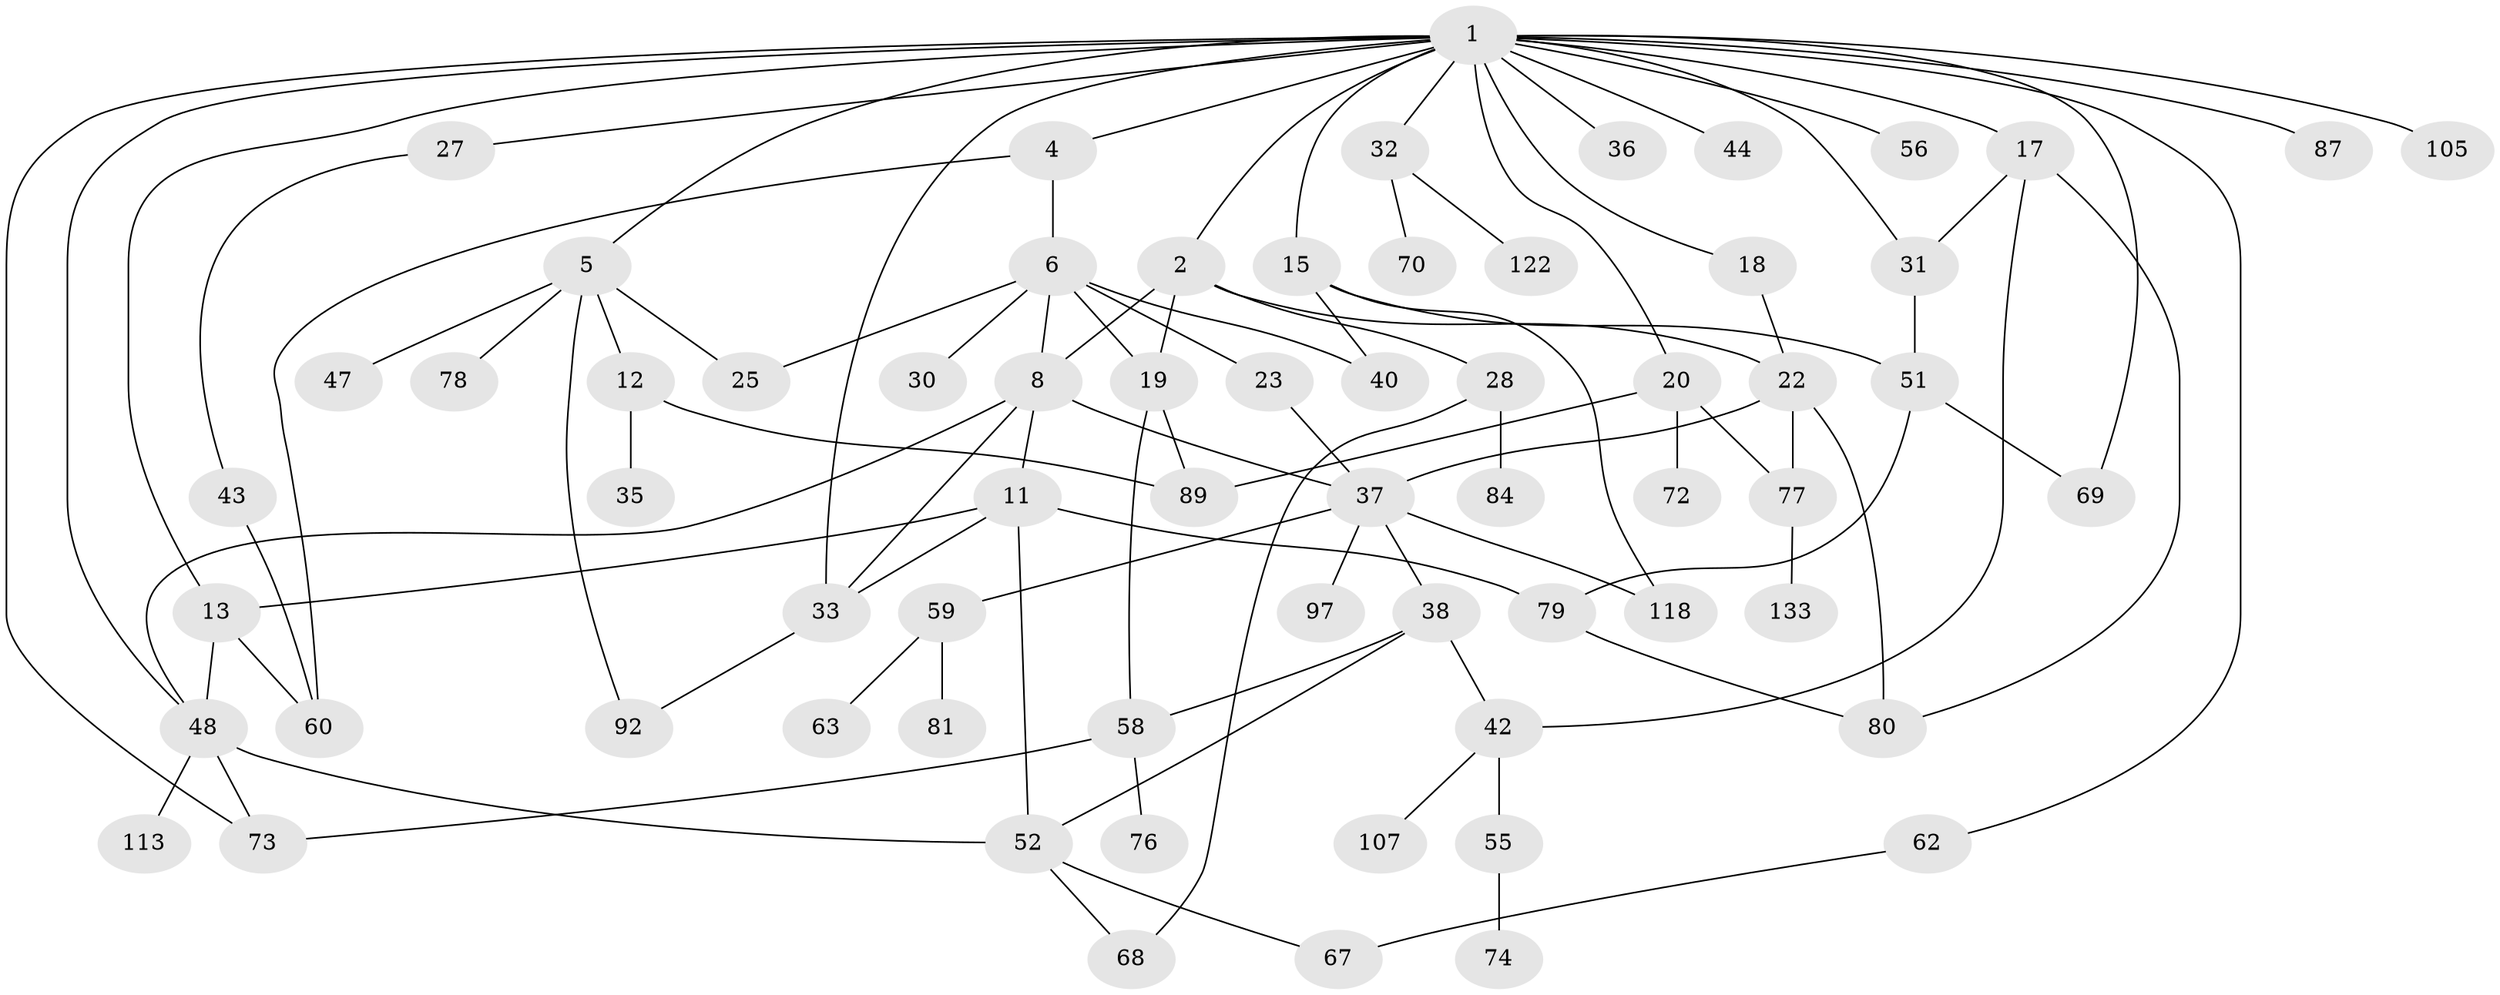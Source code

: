 // original degree distribution, {6: 0.045112781954887216, 7: 0.022556390977443608, 3: 0.21804511278195488, 5: 0.06015037593984962, 4: 0.08270676691729323, 2: 0.2556390977443609, 1: 0.3157894736842105}
// Generated by graph-tools (version 1.1) at 2025/16/03/04/25 18:16:53]
// undirected, 66 vertices, 98 edges
graph export_dot {
graph [start="1"]
  node [color=gray90,style=filled];
  1 [super="+3"];
  2 [super="+21"];
  4;
  5 [super="+45+53"];
  6 [super="+64+9"];
  8 [super="+90+14"];
  11;
  12;
  13 [super="+115+130+123"];
  15 [super="+46"];
  17 [super="+121+26"];
  18;
  19 [super="+109+126"];
  20 [super="+29+101"];
  22 [super="+71+24"];
  23 [super="+57"];
  25;
  27;
  28;
  30;
  31 [super="+39+34+49+50"];
  32 [super="+88"];
  33 [super="+85+91"];
  35 [super="+41"];
  36;
  37;
  38;
  40;
  42 [super="+54+124"];
  43;
  44;
  47;
  48 [super="+61+66"];
  51 [super="+112"];
  52;
  55;
  56;
  58 [super="+75"];
  59 [super="+65"];
  60;
  62;
  63;
  67 [super="+82"];
  68 [super="+131"];
  69;
  70;
  72 [super="+86"];
  73;
  74;
  76;
  77 [super="+103+106"];
  78;
  79 [super="+95"];
  80;
  81;
  84 [super="+111"];
  87;
  89 [super="+108+129"];
  92 [super="+93"];
  97;
  105;
  107;
  113;
  118;
  122;
  133;
  1 -- 2;
  1 -- 36;
  1 -- 87;
  1 -- 105;
  1 -- 33;
  1 -- 4;
  1 -- 69;
  1 -- 5;
  1 -- 73;
  1 -- 13;
  1 -- 15;
  1 -- 17;
  1 -- 18;
  1 -- 20;
  1 -- 27;
  1 -- 31;
  1 -- 32;
  1 -- 44;
  1 -- 48;
  1 -- 56;
  1 -- 62;
  2 -- 8;
  2 -- 22 [weight=2];
  2 -- 28;
  2 -- 19;
  4 -- 6;
  4 -- 60;
  5 -- 12;
  5 -- 25;
  5 -- 47;
  5 -- 92;
  5 -- 78;
  6 -- 19;
  6 -- 40;
  6 -- 8;
  6 -- 25;
  6 -- 23;
  6 -- 30;
  8 -- 11;
  8 -- 48;
  8 -- 33 [weight=2];
  8 -- 37;
  11 -- 13;
  11 -- 33;
  11 -- 79;
  11 -- 52;
  12 -- 35;
  12 -- 89;
  13 -- 48 [weight=2];
  13 -- 60;
  15 -- 51;
  15 -- 118;
  15 -- 40;
  17 -- 42;
  17 -- 80;
  17 -- 31;
  18 -- 22;
  19 -- 89;
  19 -- 58;
  20 -- 72;
  20 -- 77;
  20 -- 89;
  22 -- 80;
  22 -- 77;
  22 -- 37;
  23 -- 37;
  27 -- 43;
  28 -- 84;
  28 -- 68;
  31 -- 51;
  32 -- 70;
  32 -- 122;
  33 -- 92;
  37 -- 38;
  37 -- 59;
  37 -- 97;
  37 -- 118;
  38 -- 52;
  38 -- 58;
  38 -- 42;
  42 -- 107;
  42 -- 55 [weight=2];
  43 -- 60;
  48 -- 73;
  48 -- 113;
  48 -- 52;
  51 -- 69;
  51 -- 79;
  52 -- 68;
  52 -- 67;
  55 -- 74;
  58 -- 76;
  58 -- 73;
  59 -- 63;
  59 -- 81;
  62 -- 67;
  77 -- 133;
  79 -- 80;
}

